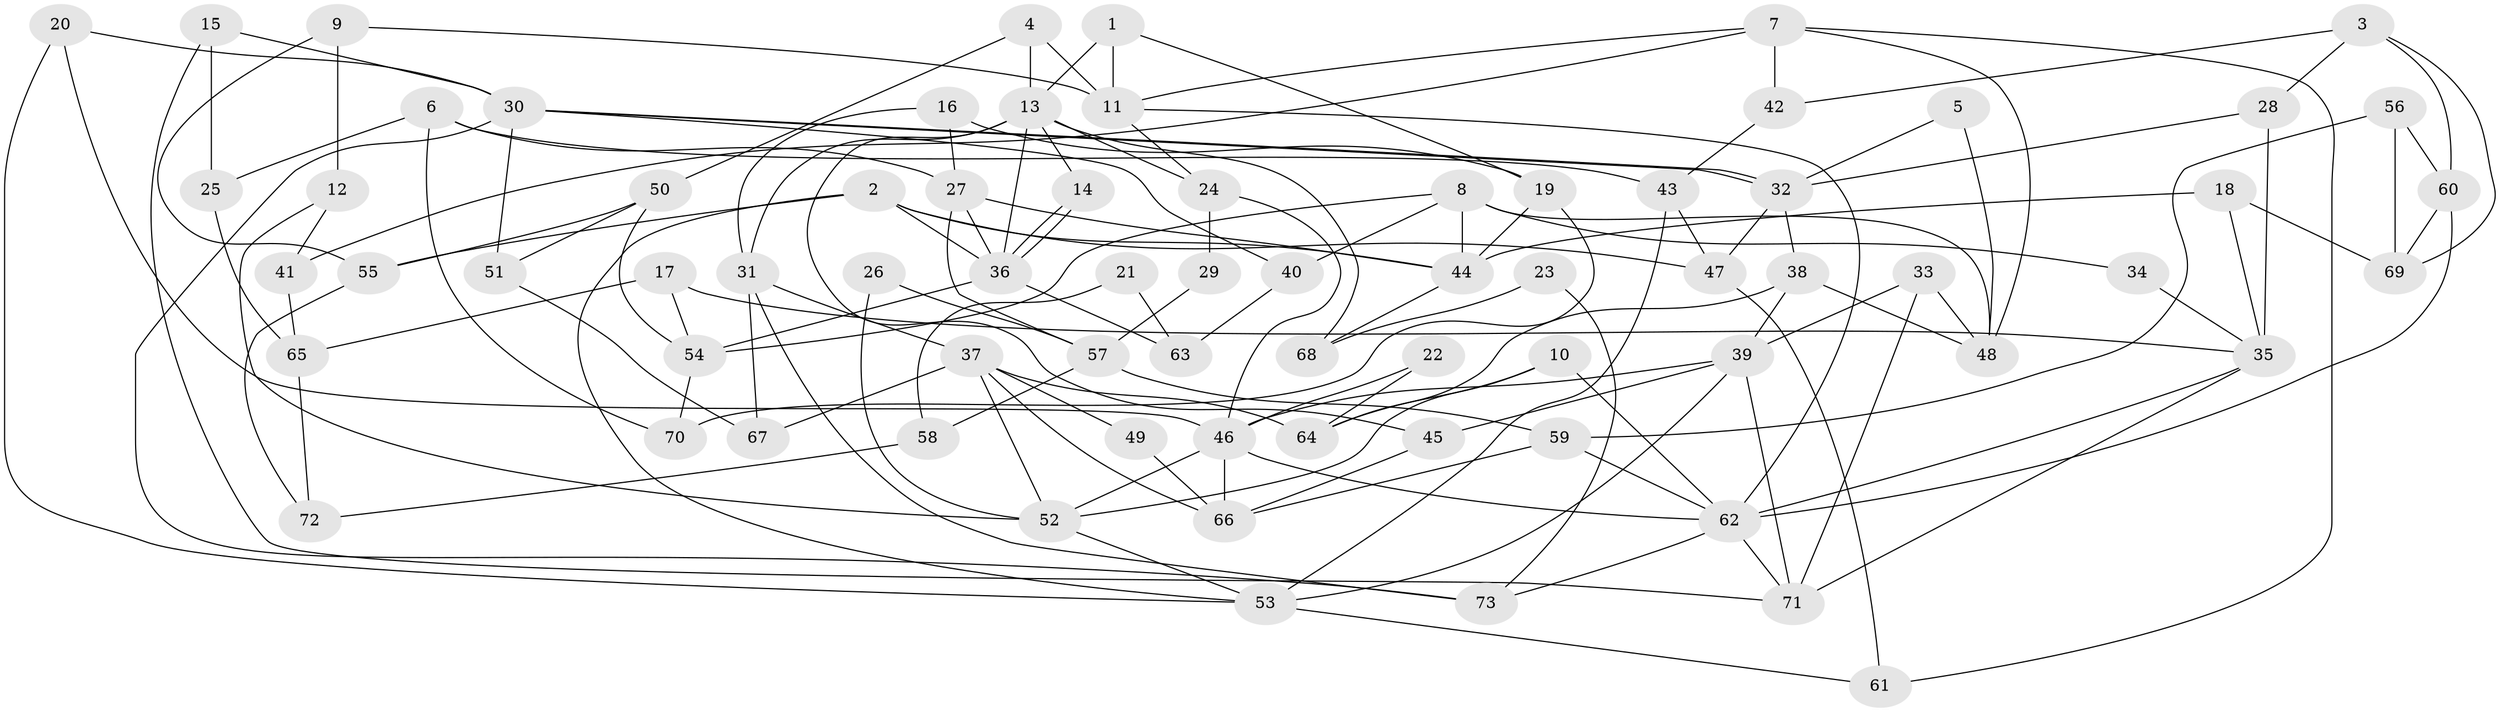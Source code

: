 // Generated by graph-tools (version 1.1) at 2025/49/03/09/25 04:49:54]
// undirected, 73 vertices, 146 edges
graph export_dot {
graph [start="1"]
  node [color=gray90,style=filled];
  1;
  2;
  3;
  4;
  5;
  6;
  7;
  8;
  9;
  10;
  11;
  12;
  13;
  14;
  15;
  16;
  17;
  18;
  19;
  20;
  21;
  22;
  23;
  24;
  25;
  26;
  27;
  28;
  29;
  30;
  31;
  32;
  33;
  34;
  35;
  36;
  37;
  38;
  39;
  40;
  41;
  42;
  43;
  44;
  45;
  46;
  47;
  48;
  49;
  50;
  51;
  52;
  53;
  54;
  55;
  56;
  57;
  58;
  59;
  60;
  61;
  62;
  63;
  64;
  65;
  66;
  67;
  68;
  69;
  70;
  71;
  72;
  73;
  1 -- 19;
  1 -- 11;
  1 -- 13;
  2 -- 53;
  2 -- 36;
  2 -- 44;
  2 -- 47;
  2 -- 55;
  3 -- 60;
  3 -- 69;
  3 -- 28;
  3 -- 42;
  4 -- 13;
  4 -- 11;
  4 -- 50;
  5 -- 32;
  5 -- 48;
  6 -- 43;
  6 -- 25;
  6 -- 27;
  6 -- 70;
  7 -- 42;
  7 -- 48;
  7 -- 11;
  7 -- 41;
  7 -- 61;
  8 -- 44;
  8 -- 54;
  8 -- 34;
  8 -- 40;
  8 -- 48;
  9 -- 11;
  9 -- 55;
  9 -- 12;
  10 -- 62;
  10 -- 64;
  10 -- 52;
  11 -- 24;
  11 -- 62;
  12 -- 52;
  12 -- 41;
  13 -- 31;
  13 -- 14;
  13 -- 24;
  13 -- 36;
  13 -- 45;
  13 -- 68;
  14 -- 36;
  14 -- 36;
  15 -- 30;
  15 -- 71;
  15 -- 25;
  16 -- 27;
  16 -- 31;
  16 -- 19;
  17 -- 54;
  17 -- 35;
  17 -- 65;
  18 -- 35;
  18 -- 44;
  18 -- 69;
  19 -- 44;
  19 -- 70;
  20 -- 46;
  20 -- 53;
  20 -- 30;
  21 -- 58;
  21 -- 63;
  22 -- 46;
  22 -- 64;
  23 -- 68;
  23 -- 73;
  24 -- 46;
  24 -- 29;
  25 -- 65;
  26 -- 57;
  26 -- 52;
  27 -- 36;
  27 -- 44;
  27 -- 57;
  28 -- 32;
  28 -- 35;
  29 -- 57;
  30 -- 32;
  30 -- 32;
  30 -- 40;
  30 -- 51;
  30 -- 73;
  31 -- 73;
  31 -- 67;
  31 -- 37;
  32 -- 47;
  32 -- 38;
  33 -- 71;
  33 -- 39;
  33 -- 48;
  34 -- 35;
  35 -- 71;
  35 -- 62;
  36 -- 54;
  36 -- 63;
  37 -- 66;
  37 -- 49;
  37 -- 52;
  37 -- 64;
  37 -- 67;
  38 -- 48;
  38 -- 39;
  38 -- 64;
  39 -- 46;
  39 -- 45;
  39 -- 53;
  39 -- 71;
  40 -- 63;
  41 -- 65;
  42 -- 43;
  43 -- 47;
  43 -- 53;
  44 -- 68;
  45 -- 66;
  46 -- 62;
  46 -- 52;
  46 -- 66;
  47 -- 61;
  49 -- 66;
  50 -- 54;
  50 -- 51;
  50 -- 55;
  51 -- 67;
  52 -- 53;
  53 -- 61;
  54 -- 70;
  55 -- 72;
  56 -- 59;
  56 -- 60;
  56 -- 69;
  57 -- 59;
  57 -- 58;
  58 -- 72;
  59 -- 66;
  59 -- 62;
  60 -- 62;
  60 -- 69;
  62 -- 71;
  62 -- 73;
  65 -- 72;
}
